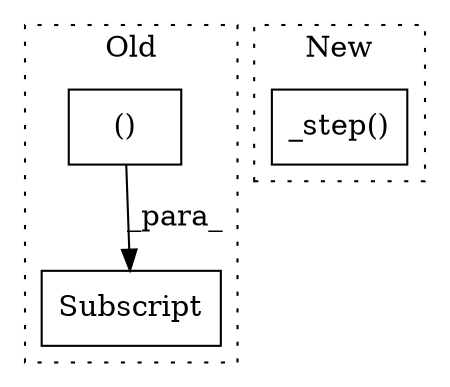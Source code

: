 digraph G {
subgraph cluster0 {
1 [label="Subscript" a="63" s="17757,0" l="41,0" shape="box"];
3 [label="()" a="54" s="17772" l="25" shape="box"];
label = "Old";
style="dotted";
}
subgraph cluster1 {
2 [label="_step()" a="75" s="15518,15545" l="11,34" shape="box"];
label = "New";
style="dotted";
}
3 -> 1 [label="_para_"];
}